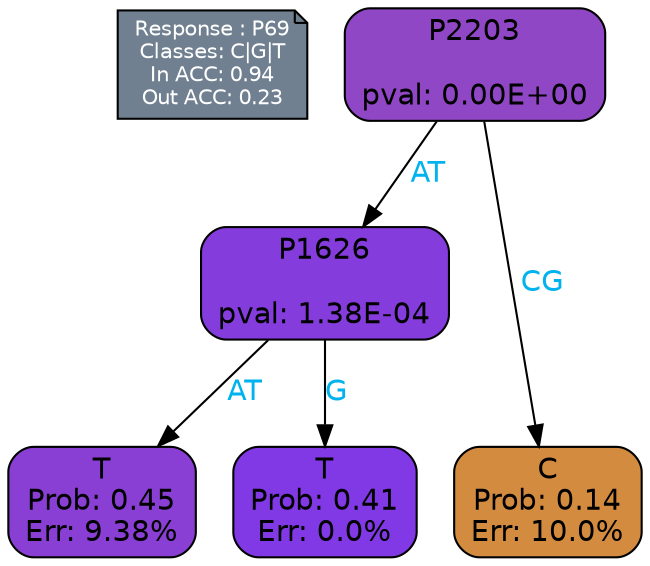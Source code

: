 digraph Tree {
node [shape=box, style="filled, rounded", color="black", fontname=helvetica] ;
graph [ranksep=equally, splines=polylines, bgcolor=transparent, dpi=600] ;
edge [fontname=helvetica] ;
LEGEND [label="Response : P69
Classes: C|G|T
In ACC: 0.94
Out ACC: 0.23
",shape=note,align=left,style=filled,fillcolor="slategray",fontcolor="white",fontsize=10];1 [label="P2203

pval: 0.00E+00", fillcolor="#9047c6"] ;
2 [label="P1626

pval: 1.38E-04", fillcolor="#853cdc"] ;
3 [label="T
Prob: 0.45
Err: 9.38%", fillcolor="#8a3fd4"] ;
4 [label="T
Prob: 0.41
Err: 0.0%", fillcolor="#8139e5"] ;
5 [label="C
Prob: 0.14
Err: 10.0%", fillcolor="#d38b40"] ;
1 -> 2 [label="AT",fontcolor=deepskyblue2] ;
1 -> 5 [label="CG",fontcolor=deepskyblue2] ;
2 -> 3 [label="AT",fontcolor=deepskyblue2] ;
2 -> 4 [label="G",fontcolor=deepskyblue2] ;
{rank = same; 3;4;5;}{rank = same; LEGEND;1;}}